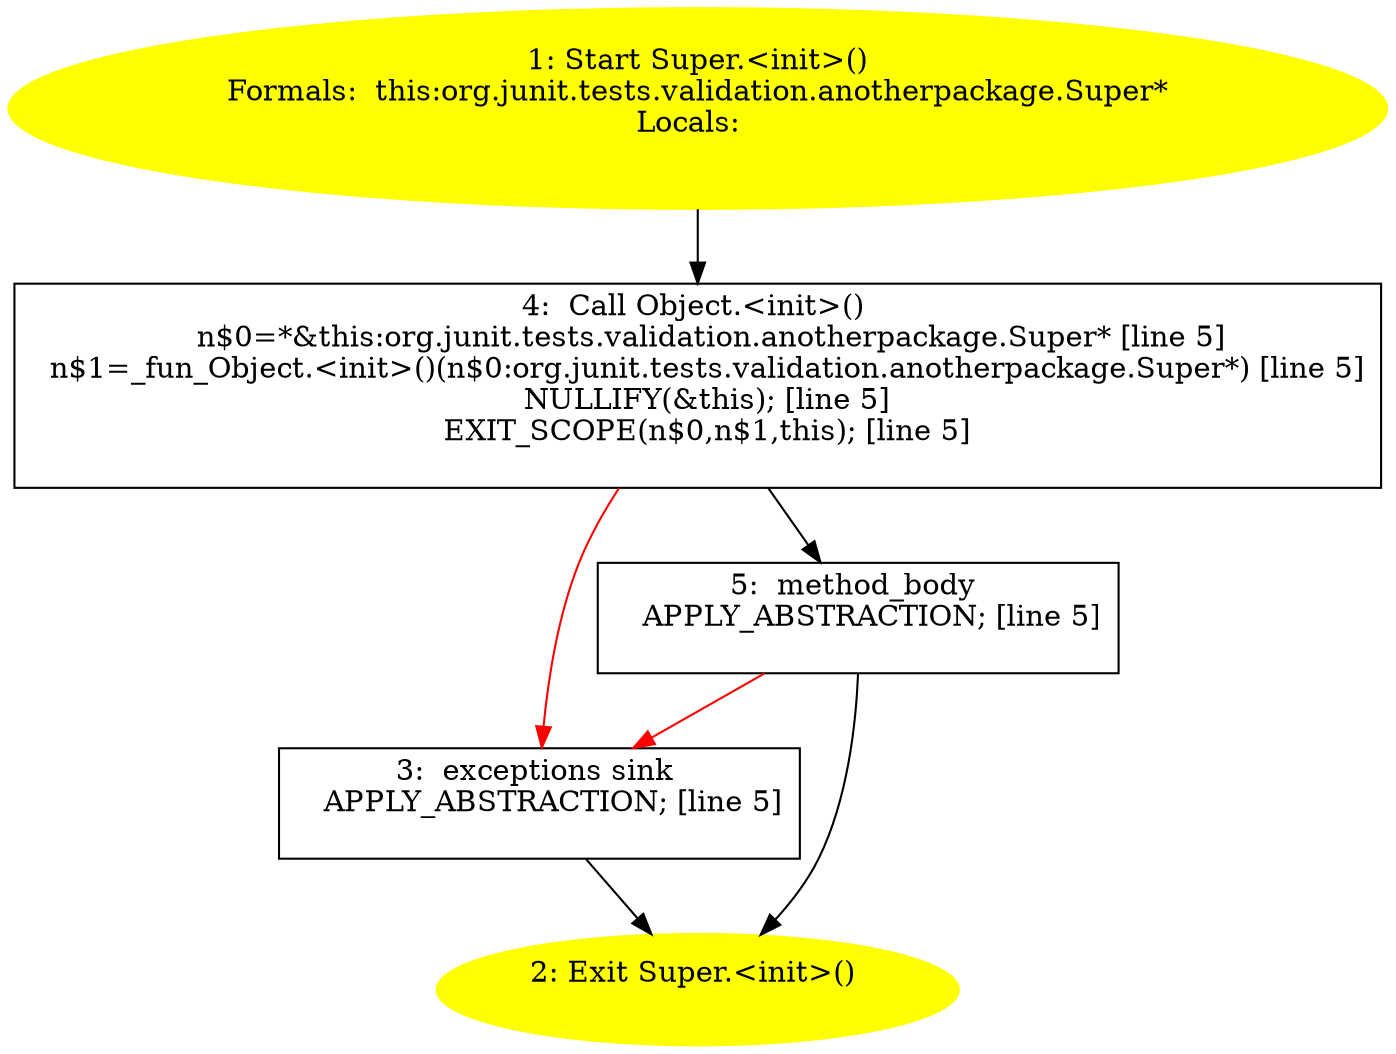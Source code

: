 /* @generated */
digraph cfg {
"org.junit.tests.validation.anotherpackage.Super.<init>().8358496743f82cb2deb3ee7bd0c27930_1" [label="1: Start Super.<init>()\nFormals:  this:org.junit.tests.validation.anotherpackage.Super*\nLocals:  \n  " color=yellow style=filled]
	

	 "org.junit.tests.validation.anotherpackage.Super.<init>().8358496743f82cb2deb3ee7bd0c27930_1" -> "org.junit.tests.validation.anotherpackage.Super.<init>().8358496743f82cb2deb3ee7bd0c27930_4" ;
"org.junit.tests.validation.anotherpackage.Super.<init>().8358496743f82cb2deb3ee7bd0c27930_2" [label="2: Exit Super.<init>() \n  " color=yellow style=filled]
	

"org.junit.tests.validation.anotherpackage.Super.<init>().8358496743f82cb2deb3ee7bd0c27930_3" [label="3:  exceptions sink \n   APPLY_ABSTRACTION; [line 5]\n " shape="box"]
	

	 "org.junit.tests.validation.anotherpackage.Super.<init>().8358496743f82cb2deb3ee7bd0c27930_3" -> "org.junit.tests.validation.anotherpackage.Super.<init>().8358496743f82cb2deb3ee7bd0c27930_2" ;
"org.junit.tests.validation.anotherpackage.Super.<init>().8358496743f82cb2deb3ee7bd0c27930_4" [label="4:  Call Object.<init>() \n   n$0=*&this:org.junit.tests.validation.anotherpackage.Super* [line 5]\n  n$1=_fun_Object.<init>()(n$0:org.junit.tests.validation.anotherpackage.Super*) [line 5]\n  NULLIFY(&this); [line 5]\n  EXIT_SCOPE(n$0,n$1,this); [line 5]\n " shape="box"]
	

	 "org.junit.tests.validation.anotherpackage.Super.<init>().8358496743f82cb2deb3ee7bd0c27930_4" -> "org.junit.tests.validation.anotherpackage.Super.<init>().8358496743f82cb2deb3ee7bd0c27930_5" ;
	 "org.junit.tests.validation.anotherpackage.Super.<init>().8358496743f82cb2deb3ee7bd0c27930_4" -> "org.junit.tests.validation.anotherpackage.Super.<init>().8358496743f82cb2deb3ee7bd0c27930_3" [color="red" ];
"org.junit.tests.validation.anotherpackage.Super.<init>().8358496743f82cb2deb3ee7bd0c27930_5" [label="5:  method_body \n   APPLY_ABSTRACTION; [line 5]\n " shape="box"]
	

	 "org.junit.tests.validation.anotherpackage.Super.<init>().8358496743f82cb2deb3ee7bd0c27930_5" -> "org.junit.tests.validation.anotherpackage.Super.<init>().8358496743f82cb2deb3ee7bd0c27930_2" ;
	 "org.junit.tests.validation.anotherpackage.Super.<init>().8358496743f82cb2deb3ee7bd0c27930_5" -> "org.junit.tests.validation.anotherpackage.Super.<init>().8358496743f82cb2deb3ee7bd0c27930_3" [color="red" ];
}

